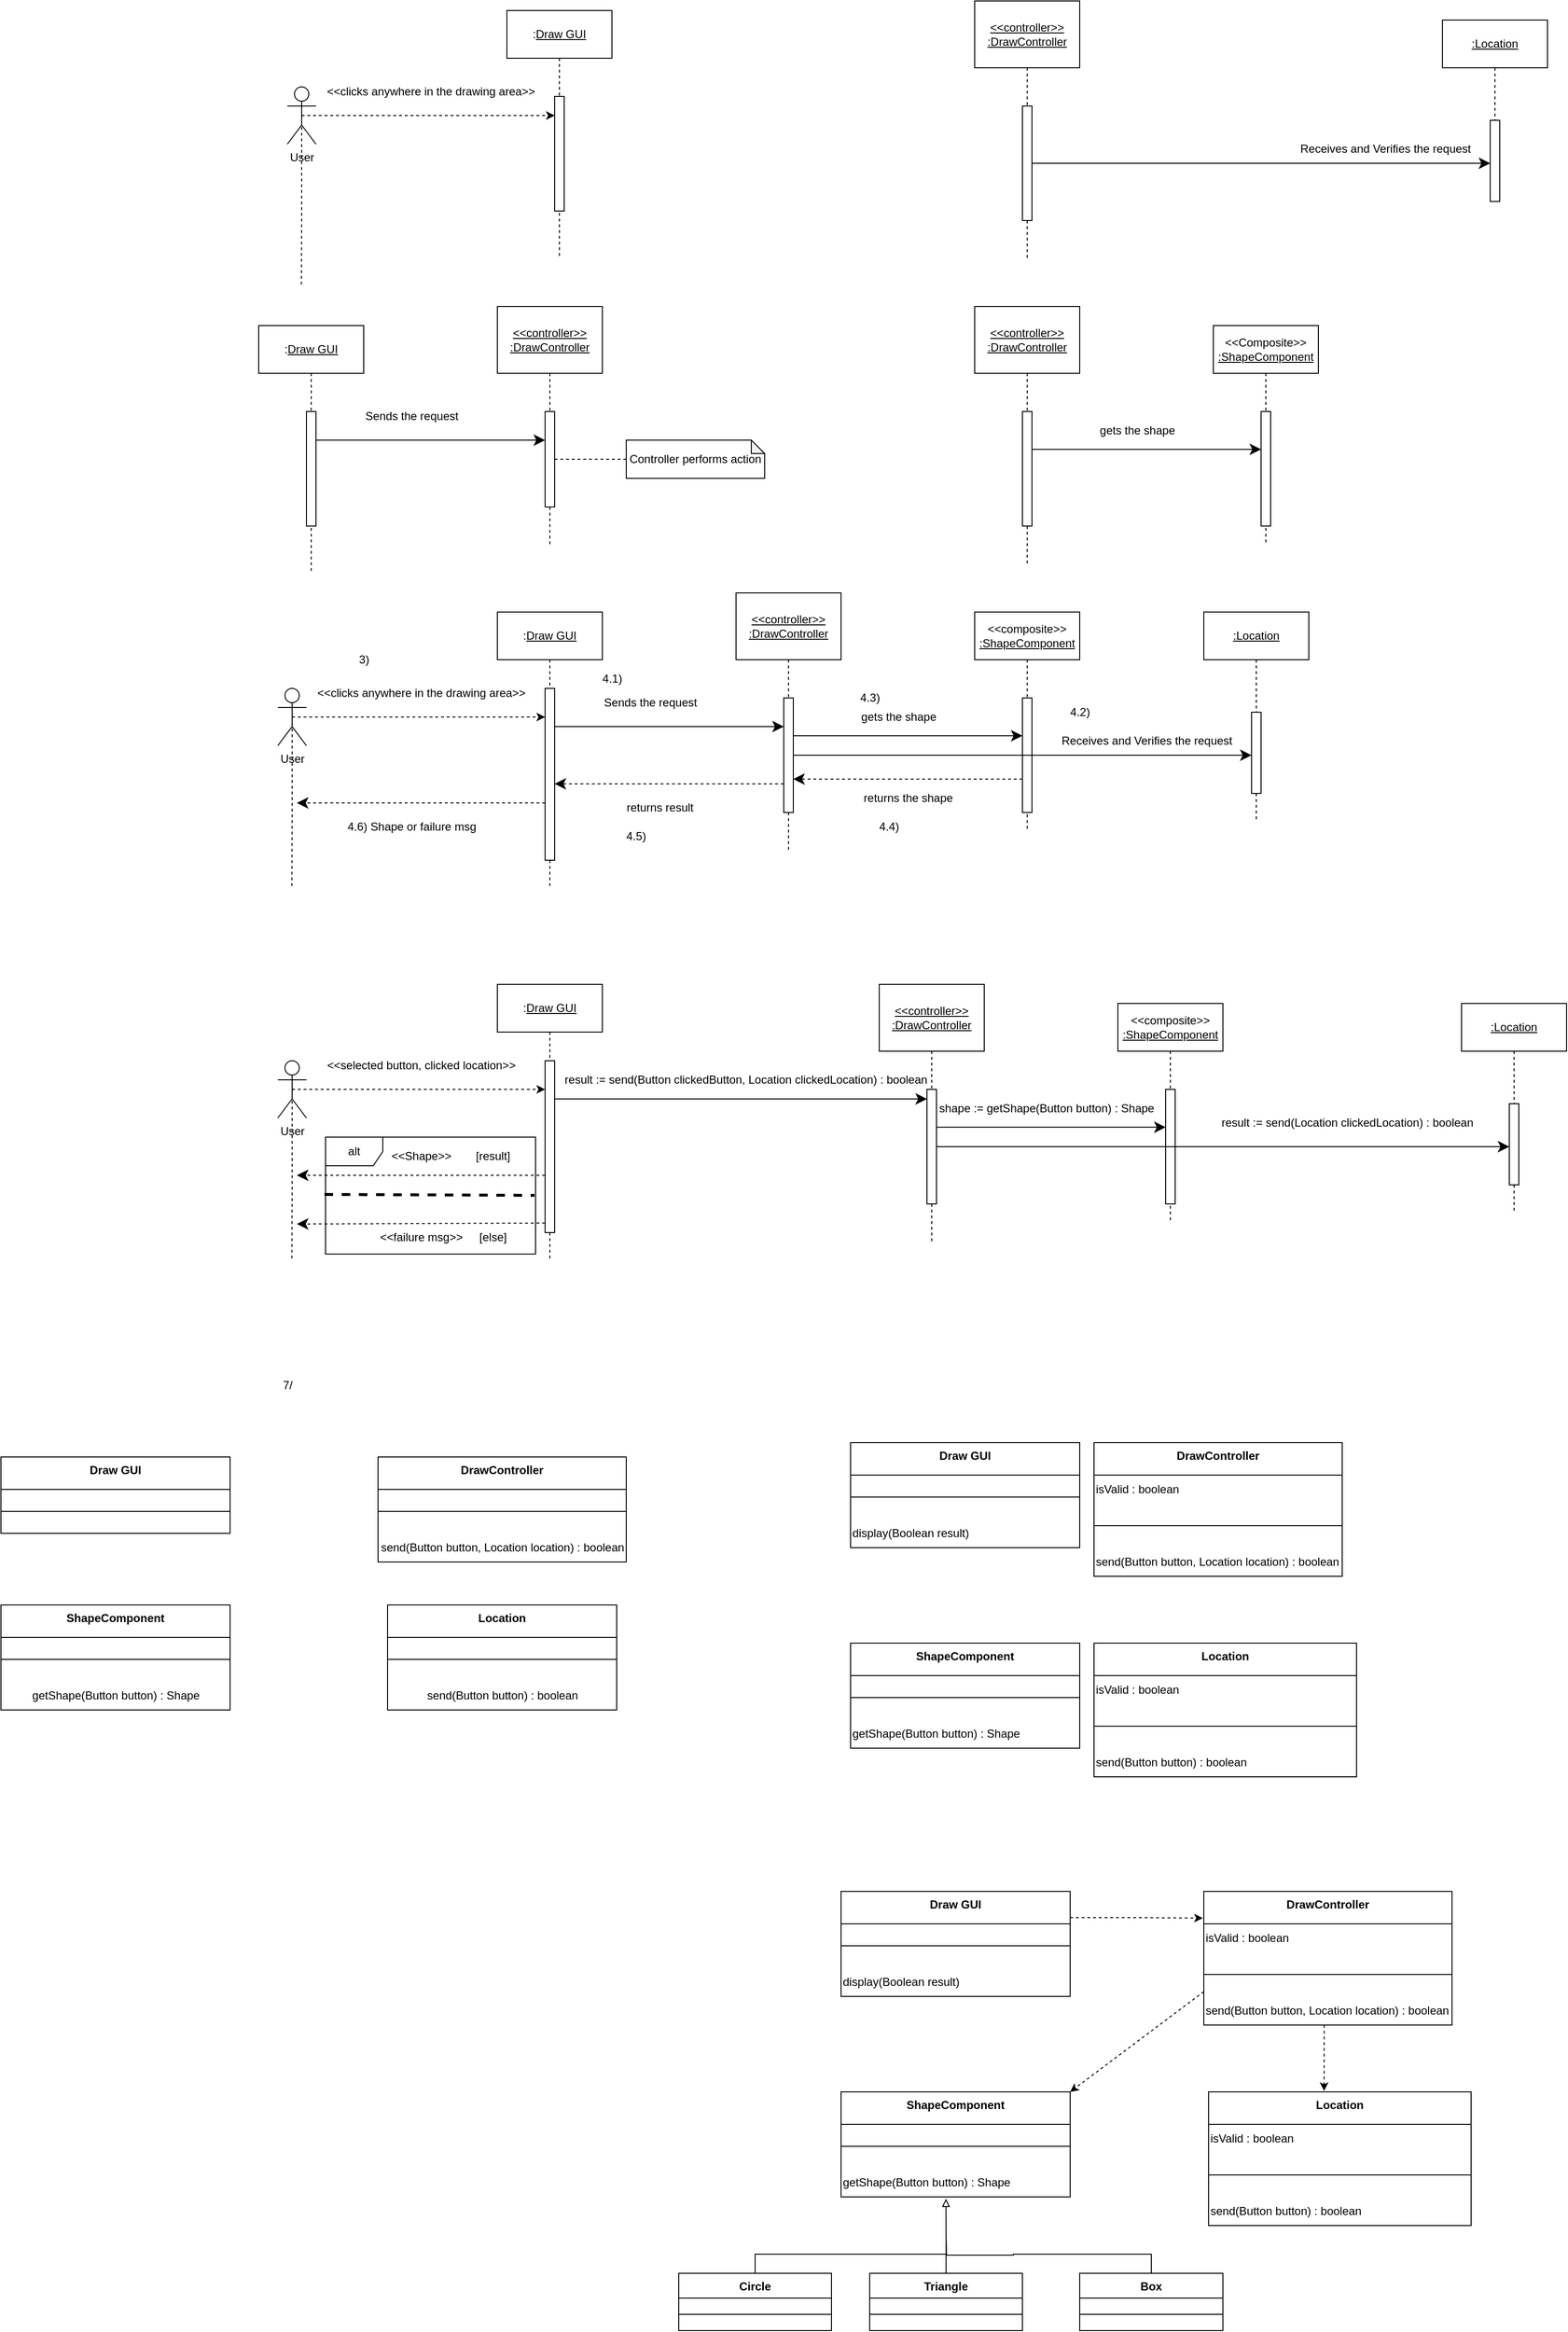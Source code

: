 <mxfile version="21.0.6" type="github">
  <diagram name="Page-1" id="wsJKUjP8j-dlg5KAnwWm">
    <mxGraphModel dx="2092" dy="1765" grid="1" gridSize="10" guides="1" tooltips="1" connect="1" arrows="1" fold="1" page="1" pageScale="1" pageWidth="850" pageHeight="1100" math="0" shadow="0">
      <root>
        <mxCell id="0" />
        <mxCell id="1" parent="0" />
        <mxCell id="RryeAwdu7izT9wX0_0Kk-31" style="edgeStyle=orthogonalEdgeStyle;rounded=0;orthogonalLoop=1;jettySize=auto;html=1;exitX=0.5;exitY=0.5;exitDx=0;exitDy=0;exitPerimeter=0;endArrow=none;endFill=0;dashed=1;" parent="1" source="RryeAwdu7izT9wX0_0Kk-33" edge="1">
          <mxGeometry relative="1" as="geometry">
            <mxPoint x="84.724" y="-120" as="targetPoint" />
          </mxGeometry>
        </mxCell>
        <mxCell id="RryeAwdu7izT9wX0_0Kk-32" style="edgeStyle=orthogonalEdgeStyle;rounded=0;orthogonalLoop=1;jettySize=auto;html=1;exitX=0.5;exitY=0.5;exitDx=0;exitDy=0;exitPerimeter=0;dashed=1;entryX=0;entryY=0.167;entryDx=0;entryDy=0;entryPerimeter=0;" parent="1" source="RryeAwdu7izT9wX0_0Kk-33" target="RryeAwdu7izT9wX0_0Kk-36" edge="1">
          <mxGeometry relative="1" as="geometry">
            <mxPoint x="340" y="-300" as="targetPoint" />
          </mxGeometry>
        </mxCell>
        <mxCell id="RryeAwdu7izT9wX0_0Kk-33" value="User" style="shape=umlActor;verticalLabelPosition=bottom;verticalAlign=top;html=1;fontStyle=0" parent="1" vertex="1">
          <mxGeometry x="70" y="-330" width="30" height="60" as="geometry" />
        </mxCell>
        <mxCell id="RryeAwdu7izT9wX0_0Kk-34" style="edgeStyle=orthogonalEdgeStyle;rounded=0;orthogonalLoop=1;jettySize=auto;html=1;exitX=0.5;exitY=1;exitDx=0;exitDy=0;dashed=1;endArrow=none;endFill=0;" parent="1" source="RryeAwdu7izT9wX0_0Kk-35" edge="1">
          <mxGeometry relative="1" as="geometry">
            <mxPoint x="355" y="-150" as="targetPoint" />
          </mxGeometry>
        </mxCell>
        <mxCell id="RryeAwdu7izT9wX0_0Kk-35" value=":&lt;u&gt;Draw GUI&lt;/u&gt;" style="html=1;whiteSpace=wrap;" parent="1" vertex="1">
          <mxGeometry x="300" y="-410" width="110" height="50" as="geometry" />
        </mxCell>
        <mxCell id="RryeAwdu7izT9wX0_0Kk-36" value="" style="html=1;points=[];perimeter=orthogonalPerimeter;outlineConnect=0;targetShapes=umlLifeline;portConstraint=eastwest;newEdgeStyle={&quot;edgeStyle&quot;:&quot;elbowEdgeStyle&quot;,&quot;elbow&quot;:&quot;vertical&quot;,&quot;curved&quot;:0,&quot;rounded&quot;:0};" parent="1" vertex="1">
          <mxGeometry x="350" y="-320" width="10" height="120" as="geometry" />
        </mxCell>
        <mxCell id="RryeAwdu7izT9wX0_0Kk-37" value="&amp;lt;&amp;lt;clicks anywhere in the drawing area&amp;gt;&amp;gt;" style="text;html=1;align=center;verticalAlign=middle;resizable=0;points=[];autosize=1;strokeColor=none;fillColor=none;" parent="1" vertex="1">
          <mxGeometry x="100" y="-340" width="240" height="30" as="geometry" />
        </mxCell>
        <mxCell id="RryeAwdu7izT9wX0_0Kk-40" style="edgeStyle=orthogonalEdgeStyle;rounded=0;orthogonalLoop=1;jettySize=auto;html=1;exitX=0.5;exitY=1;exitDx=0;exitDy=0;dashed=1;endArrow=none;endFill=0;" parent="1" source="RryeAwdu7izT9wX0_0Kk-41" edge="1">
          <mxGeometry relative="1" as="geometry">
            <mxPoint x="95" y="180" as="targetPoint" />
          </mxGeometry>
        </mxCell>
        <mxCell id="RryeAwdu7izT9wX0_0Kk-41" value=":&lt;u&gt;Draw GUI&lt;/u&gt;" style="html=1;whiteSpace=wrap;" parent="1" vertex="1">
          <mxGeometry x="40" y="-80" width="110" height="50" as="geometry" />
        </mxCell>
        <mxCell id="RryeAwdu7izT9wX0_0Kk-42" value="" style="html=1;points=[];perimeter=orthogonalPerimeter;outlineConnect=0;targetShapes=umlLifeline;portConstraint=eastwest;newEdgeStyle={&quot;edgeStyle&quot;:&quot;elbowEdgeStyle&quot;,&quot;elbow&quot;:&quot;vertical&quot;,&quot;curved&quot;:0,&quot;rounded&quot;:0};" parent="1" vertex="1">
          <mxGeometry x="90" y="10" width="10" height="120" as="geometry" />
        </mxCell>
        <mxCell id="RryeAwdu7izT9wX0_0Kk-43" style="edgeStyle=orthogonalEdgeStyle;rounded=0;orthogonalLoop=1;jettySize=auto;html=1;exitX=0.5;exitY=1;exitDx=0;exitDy=0;endArrow=none;endFill=0;dashed=1;startArrow=none;" parent="1" source="RryeAwdu7izT9wX0_0Kk-46" edge="1">
          <mxGeometry relative="1" as="geometry">
            <mxPoint x="345" y="150" as="targetPoint" />
          </mxGeometry>
        </mxCell>
        <mxCell id="RryeAwdu7izT9wX0_0Kk-44" value="&lt;div&gt;&lt;u&gt;&amp;lt;&amp;lt;controller&amp;gt;&amp;gt;&lt;/u&gt;&lt;/div&gt;&lt;div&gt;&lt;u&gt;:DrawController&lt;/u&gt;&lt;/div&gt;" style="html=1;whiteSpace=wrap;" parent="1" vertex="1">
          <mxGeometry x="290" y="-100" width="110" height="70" as="geometry" />
        </mxCell>
        <mxCell id="RryeAwdu7izT9wX0_0Kk-45" value="" style="edgeStyle=orthogonalEdgeStyle;rounded=0;orthogonalLoop=1;jettySize=auto;html=1;exitX=0.5;exitY=1;exitDx=0;exitDy=0;endArrow=none;endFill=0;dashed=1;" parent="1" source="RryeAwdu7izT9wX0_0Kk-44" target="RryeAwdu7izT9wX0_0Kk-46" edge="1">
          <mxGeometry relative="1" as="geometry">
            <mxPoint x="344.724" y="230" as="targetPoint" />
            <mxPoint x="345" y="-30" as="sourcePoint" />
            <Array as="points">
              <mxPoint x="345" y="20" />
              <mxPoint x="345" y="20" />
            </Array>
          </mxGeometry>
        </mxCell>
        <mxCell id="RryeAwdu7izT9wX0_0Kk-46" value="" style="html=1;points=[];perimeter=orthogonalPerimeter;outlineConnect=0;targetShapes=umlLifeline;portConstraint=eastwest;newEdgeStyle={&quot;edgeStyle&quot;:&quot;elbowEdgeStyle&quot;,&quot;elbow&quot;:&quot;vertical&quot;,&quot;curved&quot;:0,&quot;rounded&quot;:0};" parent="1" vertex="1">
          <mxGeometry x="340" y="10" width="10" height="100" as="geometry" />
        </mxCell>
        <mxCell id="RryeAwdu7izT9wX0_0Kk-47" value="" style="endArrow=classic;endFill=1;endSize=9;html=1;rounded=0;" parent="1" target="RryeAwdu7izT9wX0_0Kk-46" edge="1">
          <mxGeometry width="160" relative="1" as="geometry">
            <mxPoint x="100" y="40" as="sourcePoint" />
            <mxPoint x="330" y="40" as="targetPoint" />
          </mxGeometry>
        </mxCell>
        <mxCell id="RryeAwdu7izT9wX0_0Kk-49" value="Sends the request" style="text;html=1;align=center;verticalAlign=middle;resizable=0;points=[];autosize=1;strokeColor=none;fillColor=none;" parent="1" vertex="1">
          <mxGeometry x="140" width="120" height="30" as="geometry" />
        </mxCell>
        <mxCell id="RryeAwdu7izT9wX0_0Kk-52" style="edgeStyle=orthogonalEdgeStyle;rounded=0;orthogonalLoop=1;jettySize=auto;html=1;exitX=0;exitY=0.5;exitDx=0;exitDy=0;exitPerimeter=0;dashed=1;endArrow=none;endFill=0;" parent="1" source="RryeAwdu7izT9wX0_0Kk-51" target="RryeAwdu7izT9wX0_0Kk-46" edge="1">
          <mxGeometry relative="1" as="geometry" />
        </mxCell>
        <mxCell id="RryeAwdu7izT9wX0_0Kk-51" value="Controller performs action" style="shape=note;whiteSpace=wrap;html=1;backgroundOutline=1;darkOpacity=0.05;size=14;" parent="1" vertex="1">
          <mxGeometry x="425" y="40" width="145" height="40" as="geometry" />
        </mxCell>
        <mxCell id="r_VYVjSOU9-9LMy6m4NT-20" style="edgeStyle=orthogonalEdgeStyle;rounded=0;orthogonalLoop=1;jettySize=auto;html=1;exitX=0.5;exitY=0.5;exitDx=0;exitDy=0;exitPerimeter=0;endArrow=none;endFill=0;dashed=1;" parent="1" source="r_VYVjSOU9-9LMy6m4NT-23" edge="1">
          <mxGeometry relative="1" as="geometry">
            <mxPoint x="74.724" y="900" as="targetPoint" />
          </mxGeometry>
        </mxCell>
        <mxCell id="r_VYVjSOU9-9LMy6m4NT-21" style="edgeStyle=orthogonalEdgeStyle;rounded=0;orthogonalLoop=1;jettySize=auto;html=1;exitX=0.5;exitY=1;exitDx=0;exitDy=0;endArrow=none;endFill=0;dashed=1;" parent="1" edge="1">
          <mxGeometry relative="1" as="geometry">
            <mxPoint x="995" y="860" as="targetPoint" />
            <mxPoint x="995" y="680" as="sourcePoint" />
          </mxGeometry>
        </mxCell>
        <mxCell id="r_VYVjSOU9-9LMy6m4NT-22" style="edgeStyle=orthogonalEdgeStyle;rounded=0;orthogonalLoop=1;jettySize=auto;html=1;exitX=0.5;exitY=0.5;exitDx=0;exitDy=0;exitPerimeter=0;dashed=1;" parent="1" source="r_VYVjSOU9-9LMy6m4NT-23" target="r_VYVjSOU9-9LMy6m4NT-26" edge="1">
          <mxGeometry relative="1" as="geometry">
            <mxPoint x="330" y="720" as="targetPoint" />
            <Array as="points">
              <mxPoint x="270" y="720" />
              <mxPoint x="270" y="720" />
            </Array>
          </mxGeometry>
        </mxCell>
        <mxCell id="r_VYVjSOU9-9LMy6m4NT-23" value="User" style="shape=umlActor;verticalLabelPosition=bottom;verticalAlign=top;html=1;fontStyle=0" parent="1" vertex="1">
          <mxGeometry x="60" y="690" width="30" height="60" as="geometry" />
        </mxCell>
        <mxCell id="r_VYVjSOU9-9LMy6m4NT-24" style="edgeStyle=orthogonalEdgeStyle;rounded=0;orthogonalLoop=1;jettySize=auto;html=1;exitX=0.5;exitY=1;exitDx=0;exitDy=0;dashed=1;endArrow=none;endFill=0;" parent="1" source="r_VYVjSOU9-9LMy6m4NT-25" edge="1">
          <mxGeometry relative="1" as="geometry">
            <mxPoint x="345" y="900" as="targetPoint" />
          </mxGeometry>
        </mxCell>
        <mxCell id="r_VYVjSOU9-9LMy6m4NT-25" value=":&lt;u&gt;Draw GUI&lt;/u&gt;" style="html=1;whiteSpace=wrap;" parent="1" vertex="1">
          <mxGeometry x="290" y="610" width="110" height="50" as="geometry" />
        </mxCell>
        <mxCell id="r_VYVjSOU9-9LMy6m4NT-26" value="" style="html=1;points=[];perimeter=orthogonalPerimeter;outlineConnect=0;targetShapes=umlLifeline;portConstraint=eastwest;newEdgeStyle={&quot;edgeStyle&quot;:&quot;elbowEdgeStyle&quot;,&quot;elbow&quot;:&quot;vertical&quot;,&quot;curved&quot;:0,&quot;rounded&quot;:0};" parent="1" vertex="1">
          <mxGeometry x="340" y="690" width="10" height="180" as="geometry" />
        </mxCell>
        <mxCell id="r_VYVjSOU9-9LMy6m4NT-27" value="" style="html=1;points=[];perimeter=orthogonalPerimeter;outlineConnect=0;targetShapes=umlLifeline;portConstraint=eastwest;newEdgeStyle={&quot;edgeStyle&quot;:&quot;elbowEdgeStyle&quot;,&quot;elbow&quot;:&quot;vertical&quot;,&quot;curved&quot;:0,&quot;rounded&quot;:0};" parent="1" vertex="1">
          <mxGeometry x="990" y="720" width="10" height="120" as="geometry" />
        </mxCell>
        <mxCell id="r_VYVjSOU9-9LMy6m4NT-28" value="&amp;lt;&amp;lt;selected button, clicked location&amp;gt;&amp;gt;" style="text;html=1;align=center;verticalAlign=middle;resizable=0;points=[];autosize=1;strokeColor=none;fillColor=none;" parent="1" vertex="1">
          <mxGeometry x="100" y="680" width="220" height="30" as="geometry" />
        </mxCell>
        <mxCell id="r_VYVjSOU9-9LMy6m4NT-29" style="edgeStyle=orthogonalEdgeStyle;rounded=0;orthogonalLoop=1;jettySize=auto;html=1;exitX=0.5;exitY=1;exitDx=0;exitDy=0;endArrow=none;endFill=0;dashed=1;startArrow=none;" parent="1" source="r_VYVjSOU9-9LMy6m4NT-33" edge="1">
          <mxGeometry relative="1" as="geometry">
            <mxPoint x="745" y="880" as="targetPoint" />
          </mxGeometry>
        </mxCell>
        <mxCell id="r_VYVjSOU9-9LMy6m4NT-30" value="&lt;div&gt;&lt;u&gt;&amp;lt;&amp;lt;controller&amp;gt;&amp;gt;&lt;/u&gt;&lt;/div&gt;&lt;div&gt;&lt;u&gt;:DrawController&lt;/u&gt;&lt;/div&gt;" style="html=1;whiteSpace=wrap;" parent="1" vertex="1">
          <mxGeometry x="690" y="610" width="110" height="70" as="geometry" />
        </mxCell>
        <mxCell id="r_VYVjSOU9-9LMy6m4NT-32" value="" style="edgeStyle=orthogonalEdgeStyle;rounded=0;orthogonalLoop=1;jettySize=auto;html=1;exitX=0.5;exitY=1;exitDx=0;exitDy=0;endArrow=none;endFill=0;dashed=1;" parent="1" source="r_VYVjSOU9-9LMy6m4NT-30" target="r_VYVjSOU9-9LMy6m4NT-33" edge="1">
          <mxGeometry relative="1" as="geometry">
            <mxPoint x="744.724" y="940" as="targetPoint" />
            <mxPoint x="745" y="680" as="sourcePoint" />
            <Array as="points">
              <mxPoint x="745" y="730" />
              <mxPoint x="745" y="730" />
            </Array>
          </mxGeometry>
        </mxCell>
        <mxCell id="r_VYVjSOU9-9LMy6m4NT-33" value="" style="html=1;points=[];perimeter=orthogonalPerimeter;outlineConnect=0;targetShapes=umlLifeline;portConstraint=eastwest;newEdgeStyle={&quot;edgeStyle&quot;:&quot;elbowEdgeStyle&quot;,&quot;elbow&quot;:&quot;vertical&quot;,&quot;curved&quot;:0,&quot;rounded&quot;:0};" parent="1" vertex="1">
          <mxGeometry x="740" y="720" width="10" height="120" as="geometry" />
        </mxCell>
        <mxCell id="r_VYVjSOU9-9LMy6m4NT-34" value="" style="endArrow=classic;endFill=1;endSize=9;html=1;rounded=0;" parent="1" target="r_VYVjSOU9-9LMy6m4NT-33" edge="1">
          <mxGeometry width="160" relative="1" as="geometry">
            <mxPoint x="350" y="730" as="sourcePoint" />
            <mxPoint x="580" y="730" as="targetPoint" />
          </mxGeometry>
        </mxCell>
        <mxCell id="r_VYVjSOU9-9LMy6m4NT-35" value="" style="endArrow=classic;endFill=1;endSize=9;html=1;rounded=0;" parent="1" edge="1">
          <mxGeometry width="160" relative="1" as="geometry">
            <mxPoint x="750" y="759.66" as="sourcePoint" />
            <mxPoint x="990" y="759.66" as="targetPoint" />
          </mxGeometry>
        </mxCell>
        <mxCell id="r_VYVjSOU9-9LMy6m4NT-38" value="" style="endArrow=classic;endFill=1;endSize=9;html=1;rounded=0;dashed=1;" parent="1" source="r_VYVjSOU9-9LMy6m4NT-26" edge="1">
          <mxGeometry width="160" relative="1" as="geometry">
            <mxPoint x="320" y="810" as="sourcePoint" />
            <mxPoint x="80" y="810" as="targetPoint" />
          </mxGeometry>
        </mxCell>
        <mxCell id="r_VYVjSOU9-9LMy6m4NT-52" style="edgeStyle=orthogonalEdgeStyle;rounded=0;orthogonalLoop=1;jettySize=auto;html=1;exitX=0.5;exitY=1;exitDx=0;exitDy=0;dashed=1;endArrow=none;endFill=0;startArrow=none;" parent="1" source="r_VYVjSOU9-9LMy6m4NT-53" edge="1">
          <mxGeometry relative="1" as="geometry">
            <mxPoint x="1355" y="850" as="targetPoint" />
          </mxGeometry>
        </mxCell>
        <mxCell id="r_VYVjSOU9-9LMy6m4NT-51" value="&lt;u&gt;:Location&lt;/u&gt;" style="html=1;whiteSpace=wrap;" parent="1" vertex="1">
          <mxGeometry x="1300" y="630" width="110" height="50" as="geometry" />
        </mxCell>
        <mxCell id="r_VYVjSOU9-9LMy6m4NT-54" value="" style="edgeStyle=orthogonalEdgeStyle;rounded=0;orthogonalLoop=1;jettySize=auto;html=1;exitX=0.5;exitY=1;exitDx=0;exitDy=0;dashed=1;endArrow=none;endFill=0;" parent="1" source="r_VYVjSOU9-9LMy6m4NT-51" target="r_VYVjSOU9-9LMy6m4NT-53" edge="1">
          <mxGeometry relative="1" as="geometry">
            <mxPoint x="1355" y="830" as="targetPoint" />
            <mxPoint x="1355" y="680" as="sourcePoint" />
            <Array as="points">
              <mxPoint x="1355" y="800" />
            </Array>
          </mxGeometry>
        </mxCell>
        <mxCell id="r_VYVjSOU9-9LMy6m4NT-53" value="" style="html=1;points=[];perimeter=orthogonalPerimeter;outlineConnect=0;targetShapes=umlLifeline;portConstraint=eastwest;newEdgeStyle={&quot;edgeStyle&quot;:&quot;elbowEdgeStyle&quot;,&quot;elbow&quot;:&quot;vertical&quot;,&quot;curved&quot;:0,&quot;rounded&quot;:0};" parent="1" vertex="1">
          <mxGeometry x="1350" y="735" width="10" height="85" as="geometry" />
        </mxCell>
        <mxCell id="r_VYVjSOU9-9LMy6m4NT-55" value="" style="endArrow=classic;endFill=1;endSize=9;html=1;rounded=0;" parent="1" target="r_VYVjSOU9-9LMy6m4NT-53" edge="1">
          <mxGeometry width="160" relative="1" as="geometry">
            <mxPoint x="750" y="780.0" as="sourcePoint" />
            <mxPoint x="990" y="780.0" as="targetPoint" />
          </mxGeometry>
        </mxCell>
        <mxCell id="r_VYVjSOU9-9LMy6m4NT-58" value="alt" style="shape=umlFrame;whiteSpace=wrap;html=1;pointerEvents=0;" parent="1" vertex="1">
          <mxGeometry x="110" y="770" width="220" height="122.5" as="geometry" />
        </mxCell>
        <mxCell id="r_VYVjSOU9-9LMy6m4NT-59" value="" style="endArrow=none;dashed=1;endFill=0;endSize=12;html=1;rounded=0;strokeWidth=3;entryX=0.995;entryY=0.498;entryDx=0;entryDy=0;entryPerimeter=0;exitX=-0.005;exitY=0.49;exitDx=0;exitDy=0;exitPerimeter=0;edgeStyle=orthogonalEdgeStyle;" parent="1" source="r_VYVjSOU9-9LMy6m4NT-58" target="r_VYVjSOU9-9LMy6m4NT-58" edge="1">
          <mxGeometry width="160" relative="1" as="geometry">
            <mxPoint x="110" y="837.5" as="sourcePoint" />
            <mxPoint x="270" y="837.5" as="targetPoint" />
          </mxGeometry>
        </mxCell>
        <mxCell id="r_VYVjSOU9-9LMy6m4NT-63" value="&amp;lt;&amp;lt;composite&amp;gt;&amp;gt;&lt;br&gt;&lt;div&gt;&lt;u&gt;:ShapeComponent&lt;/u&gt;&lt;/div&gt;" style="html=1;whiteSpace=wrap;" parent="1" vertex="1">
          <mxGeometry x="940" y="630" width="110" height="50" as="geometry" />
        </mxCell>
        <mxCell id="r_VYVjSOU9-9LMy6m4NT-64" style="edgeStyle=orthogonalEdgeStyle;rounded=0;orthogonalLoop=1;jettySize=auto;html=1;exitX=0.5;exitY=1;exitDx=0;exitDy=0;endArrow=none;endFill=0;dashed=1;startArrow=none;" parent="1" source="r_VYVjSOU9-9LMy6m4NT-67" edge="1">
          <mxGeometry relative="1" as="geometry">
            <mxPoint x="845" y="-150" as="targetPoint" />
          </mxGeometry>
        </mxCell>
        <mxCell id="r_VYVjSOU9-9LMy6m4NT-65" value="&lt;div&gt;&lt;u&gt;&amp;lt;&amp;lt;controller&amp;gt;&amp;gt;&lt;/u&gt;&lt;/div&gt;&lt;div&gt;&lt;u&gt;:DrawController&lt;/u&gt;&lt;/div&gt;" style="html=1;whiteSpace=wrap;" parent="1" vertex="1">
          <mxGeometry x="790" y="-420" width="110" height="70" as="geometry" />
        </mxCell>
        <mxCell id="r_VYVjSOU9-9LMy6m4NT-66" value="" style="edgeStyle=orthogonalEdgeStyle;rounded=0;orthogonalLoop=1;jettySize=auto;html=1;exitX=0.5;exitY=1;exitDx=0;exitDy=0;endArrow=none;endFill=0;dashed=1;" parent="1" source="r_VYVjSOU9-9LMy6m4NT-65" target="r_VYVjSOU9-9LMy6m4NT-67" edge="1">
          <mxGeometry relative="1" as="geometry">
            <mxPoint x="844.724" y="-90" as="targetPoint" />
            <mxPoint x="845" y="-350" as="sourcePoint" />
            <Array as="points">
              <mxPoint x="845" y="-300" />
              <mxPoint x="845" y="-300" />
            </Array>
          </mxGeometry>
        </mxCell>
        <mxCell id="r_VYVjSOU9-9LMy6m4NT-67" value="" style="html=1;points=[];perimeter=orthogonalPerimeter;outlineConnect=0;targetShapes=umlLifeline;portConstraint=eastwest;newEdgeStyle={&quot;edgeStyle&quot;:&quot;elbowEdgeStyle&quot;,&quot;elbow&quot;:&quot;vertical&quot;,&quot;curved&quot;:0,&quot;rounded&quot;:0};" parent="1" vertex="1">
          <mxGeometry x="840" y="-310" width="10" height="120" as="geometry" />
        </mxCell>
        <mxCell id="r_VYVjSOU9-9LMy6m4NT-68" value="&lt;u&gt;:Location&lt;/u&gt;" style="html=1;whiteSpace=wrap;" parent="1" vertex="1">
          <mxGeometry x="1280" y="-400" width="110" height="50" as="geometry" />
        </mxCell>
        <mxCell id="r_VYVjSOU9-9LMy6m4NT-69" value="" style="edgeStyle=orthogonalEdgeStyle;rounded=0;orthogonalLoop=1;jettySize=auto;html=1;exitX=0.5;exitY=1;exitDx=0;exitDy=0;dashed=1;endArrow=none;endFill=0;" parent="1" source="r_VYVjSOU9-9LMy6m4NT-68" target="r_VYVjSOU9-9LMy6m4NT-70" edge="1">
          <mxGeometry relative="1" as="geometry">
            <mxPoint x="1335" y="-200" as="targetPoint" />
            <mxPoint x="1335" y="-350" as="sourcePoint" />
            <Array as="points">
              <mxPoint x="1335" y="-230" />
            </Array>
          </mxGeometry>
        </mxCell>
        <mxCell id="r_VYVjSOU9-9LMy6m4NT-70" value="" style="html=1;points=[];perimeter=orthogonalPerimeter;outlineConnect=0;targetShapes=umlLifeline;portConstraint=eastwest;newEdgeStyle={&quot;edgeStyle&quot;:&quot;elbowEdgeStyle&quot;,&quot;elbow&quot;:&quot;vertical&quot;,&quot;curved&quot;:0,&quot;rounded&quot;:0};" parent="1" vertex="1">
          <mxGeometry x="1330" y="-295" width="10" height="85" as="geometry" />
        </mxCell>
        <mxCell id="r_VYVjSOU9-9LMy6m4NT-71" value="" style="endArrow=classic;endFill=1;endSize=9;html=1;rounded=0;" parent="1" target="r_VYVjSOU9-9LMy6m4NT-70" edge="1">
          <mxGeometry width="160" relative="1" as="geometry">
            <mxPoint x="850" y="-250.0" as="sourcePoint" />
            <mxPoint x="1090" y="-250.0" as="targetPoint" />
          </mxGeometry>
        </mxCell>
        <mxCell id="r_VYVjSOU9-9LMy6m4NT-72" value="Receives and Verifies the request" style="text;html=1;align=center;verticalAlign=middle;resizable=0;points=[];autosize=1;strokeColor=none;fillColor=none;" parent="1" vertex="1">
          <mxGeometry x="1120" y="-280" width="200" height="30" as="geometry" />
        </mxCell>
        <mxCell id="r_VYVjSOU9-9LMy6m4NT-75" style="edgeStyle=orthogonalEdgeStyle;rounded=0;orthogonalLoop=1;jettySize=auto;html=1;exitX=0.5;exitY=1;exitDx=0;exitDy=0;endArrow=none;endFill=0;dashed=1;" parent="1" edge="1">
          <mxGeometry relative="1" as="geometry">
            <mxPoint x="1095" y="150" as="targetPoint" />
            <mxPoint x="1095" y="-30" as="sourcePoint" />
          </mxGeometry>
        </mxCell>
        <mxCell id="r_VYVjSOU9-9LMy6m4NT-76" value="" style="html=1;points=[];perimeter=orthogonalPerimeter;outlineConnect=0;targetShapes=umlLifeline;portConstraint=eastwest;newEdgeStyle={&quot;edgeStyle&quot;:&quot;elbowEdgeStyle&quot;,&quot;elbow&quot;:&quot;vertical&quot;,&quot;curved&quot;:0,&quot;rounded&quot;:0};" parent="1" vertex="1">
          <mxGeometry x="1090" y="10" width="10" height="120" as="geometry" />
        </mxCell>
        <mxCell id="r_VYVjSOU9-9LMy6m4NT-77" style="edgeStyle=orthogonalEdgeStyle;rounded=0;orthogonalLoop=1;jettySize=auto;html=1;exitX=0.5;exitY=1;exitDx=0;exitDy=0;endArrow=none;endFill=0;dashed=1;startArrow=none;" parent="1" source="r_VYVjSOU9-9LMy6m4NT-80" edge="1">
          <mxGeometry relative="1" as="geometry">
            <mxPoint x="845" y="170" as="targetPoint" />
          </mxGeometry>
        </mxCell>
        <mxCell id="r_VYVjSOU9-9LMy6m4NT-78" value="&lt;div&gt;&lt;u&gt;&amp;lt;&amp;lt;controller&amp;gt;&amp;gt;&lt;/u&gt;&lt;/div&gt;&lt;div&gt;&lt;u&gt;:DrawController&lt;/u&gt;&lt;/div&gt;" style="html=1;whiteSpace=wrap;" parent="1" vertex="1">
          <mxGeometry x="790" y="-100" width="110" height="70" as="geometry" />
        </mxCell>
        <mxCell id="r_VYVjSOU9-9LMy6m4NT-79" value="" style="edgeStyle=orthogonalEdgeStyle;rounded=0;orthogonalLoop=1;jettySize=auto;html=1;exitX=0.5;exitY=1;exitDx=0;exitDy=0;endArrow=none;endFill=0;dashed=1;" parent="1" source="r_VYVjSOU9-9LMy6m4NT-78" target="r_VYVjSOU9-9LMy6m4NT-80" edge="1">
          <mxGeometry relative="1" as="geometry">
            <mxPoint x="844.724" y="230" as="targetPoint" />
            <mxPoint x="845" y="-30" as="sourcePoint" />
            <Array as="points">
              <mxPoint x="845" y="20" />
              <mxPoint x="845" y="20" />
            </Array>
          </mxGeometry>
        </mxCell>
        <mxCell id="r_VYVjSOU9-9LMy6m4NT-80" value="" style="html=1;points=[];perimeter=orthogonalPerimeter;outlineConnect=0;targetShapes=umlLifeline;portConstraint=eastwest;newEdgeStyle={&quot;edgeStyle&quot;:&quot;elbowEdgeStyle&quot;,&quot;elbow&quot;:&quot;vertical&quot;,&quot;curved&quot;:0,&quot;rounded&quot;:0};" parent="1" vertex="1">
          <mxGeometry x="840" y="10" width="10" height="120" as="geometry" />
        </mxCell>
        <mxCell id="r_VYVjSOU9-9LMy6m4NT-81" value="" style="endArrow=classic;endFill=1;endSize=9;html=1;rounded=0;" parent="1" edge="1">
          <mxGeometry width="160" relative="1" as="geometry">
            <mxPoint x="850" y="49.66" as="sourcePoint" />
            <mxPoint x="1090" y="49.66" as="targetPoint" />
          </mxGeometry>
        </mxCell>
        <mxCell id="r_VYVjSOU9-9LMy6m4NT-82" value="gets the shape" style="text;html=1;align=center;verticalAlign=middle;resizable=0;points=[];autosize=1;strokeColor=none;fillColor=none;" parent="1" vertex="1">
          <mxGeometry x="910" y="15" width="100" height="30" as="geometry" />
        </mxCell>
        <mxCell id="r_VYVjSOU9-9LMy6m4NT-83" value="&amp;lt;&amp;lt;Composite&amp;gt;&amp;gt;&lt;br&gt;&lt;div&gt;&lt;u&gt;:ShapeComponent&lt;/u&gt;&lt;/div&gt;" style="html=1;whiteSpace=wrap;" parent="1" vertex="1">
          <mxGeometry x="1040" y="-80" width="110" height="50" as="geometry" />
        </mxCell>
        <mxCell id="r_VYVjSOU9-9LMy6m4NT-84" value="" style="endArrow=classic;endFill=1;endSize=9;html=1;rounded=0;dashed=1;" parent="1" edge="1">
          <mxGeometry width="160" relative="1" as="geometry">
            <mxPoint x="340" y="860" as="sourcePoint" />
            <mxPoint x="80" y="861" as="targetPoint" />
          </mxGeometry>
        </mxCell>
        <mxCell id="r_VYVjSOU9-9LMy6m4NT-85" value="&amp;lt;&amp;lt;Shape&amp;gt;&amp;gt;" style="text;html=1;align=center;verticalAlign=middle;resizable=0;points=[];autosize=1;strokeColor=none;fillColor=none;" parent="1" vertex="1">
          <mxGeometry x="165" y="775" width="90" height="30" as="geometry" />
        </mxCell>
        <mxCell id="r_VYVjSOU9-9LMy6m4NT-86" value="&amp;lt;&amp;lt;failure msg&amp;gt;&amp;gt;" style="text;html=1;align=center;verticalAlign=middle;resizable=0;points=[];autosize=1;strokeColor=none;fillColor=none;" parent="1" vertex="1">
          <mxGeometry x="155" y="860" width="110" height="30" as="geometry" />
        </mxCell>
        <mxCell id="r_VYVjSOU9-9LMy6m4NT-87" style="edgeStyle=orthogonalEdgeStyle;rounded=0;orthogonalLoop=1;jettySize=auto;html=1;exitX=0.5;exitY=0.5;exitDx=0;exitDy=0;exitPerimeter=0;endArrow=none;endFill=0;dashed=1;" parent="1" source="r_VYVjSOU9-9LMy6m4NT-90" edge="1">
          <mxGeometry relative="1" as="geometry">
            <mxPoint x="74.724" y="510" as="targetPoint" />
          </mxGeometry>
        </mxCell>
        <mxCell id="r_VYVjSOU9-9LMy6m4NT-88" style="edgeStyle=orthogonalEdgeStyle;rounded=0;orthogonalLoop=1;jettySize=auto;html=1;exitX=0.5;exitY=1;exitDx=0;exitDy=0;endArrow=none;endFill=0;dashed=1;" parent="1" edge="1">
          <mxGeometry relative="1" as="geometry">
            <mxPoint x="845" y="450" as="targetPoint" />
            <mxPoint x="845" y="270" as="sourcePoint" />
          </mxGeometry>
        </mxCell>
        <mxCell id="r_VYVjSOU9-9LMy6m4NT-89" style="edgeStyle=orthogonalEdgeStyle;rounded=0;orthogonalLoop=1;jettySize=auto;html=1;exitX=0.5;exitY=0.5;exitDx=0;exitDy=0;exitPerimeter=0;dashed=1;" parent="1" source="r_VYVjSOU9-9LMy6m4NT-90" target="r_VYVjSOU9-9LMy6m4NT-93" edge="1">
          <mxGeometry relative="1" as="geometry">
            <mxPoint x="330" y="330" as="targetPoint" />
            <Array as="points">
              <mxPoint x="270" y="330" />
              <mxPoint x="270" y="330" />
            </Array>
          </mxGeometry>
        </mxCell>
        <mxCell id="r_VYVjSOU9-9LMy6m4NT-90" value="User" style="shape=umlActor;verticalLabelPosition=bottom;verticalAlign=top;html=1;fontStyle=0" parent="1" vertex="1">
          <mxGeometry x="60" y="300" width="30" height="60" as="geometry" />
        </mxCell>
        <mxCell id="r_VYVjSOU9-9LMy6m4NT-91" style="edgeStyle=orthogonalEdgeStyle;rounded=0;orthogonalLoop=1;jettySize=auto;html=1;exitX=0.5;exitY=1;exitDx=0;exitDy=0;dashed=1;endArrow=none;endFill=0;" parent="1" source="r_VYVjSOU9-9LMy6m4NT-92" edge="1">
          <mxGeometry relative="1" as="geometry">
            <mxPoint x="345" y="510" as="targetPoint" />
          </mxGeometry>
        </mxCell>
        <mxCell id="r_VYVjSOU9-9LMy6m4NT-92" value=":&lt;u&gt;Draw GUI&lt;/u&gt;" style="html=1;whiteSpace=wrap;" parent="1" vertex="1">
          <mxGeometry x="290" y="220" width="110" height="50" as="geometry" />
        </mxCell>
        <mxCell id="r_VYVjSOU9-9LMy6m4NT-93" value="" style="html=1;points=[];perimeter=orthogonalPerimeter;outlineConnect=0;targetShapes=umlLifeline;portConstraint=eastwest;newEdgeStyle={&quot;edgeStyle&quot;:&quot;elbowEdgeStyle&quot;,&quot;elbow&quot;:&quot;vertical&quot;,&quot;curved&quot;:0,&quot;rounded&quot;:0};" parent="1" vertex="1">
          <mxGeometry x="340" y="300" width="10" height="180" as="geometry" />
        </mxCell>
        <mxCell id="r_VYVjSOU9-9LMy6m4NT-94" value="" style="html=1;points=[];perimeter=orthogonalPerimeter;outlineConnect=0;targetShapes=umlLifeline;portConstraint=eastwest;newEdgeStyle={&quot;edgeStyle&quot;:&quot;elbowEdgeStyle&quot;,&quot;elbow&quot;:&quot;vertical&quot;,&quot;curved&quot;:0,&quot;rounded&quot;:0};" parent="1" vertex="1">
          <mxGeometry x="840" y="310" width="10" height="120" as="geometry" />
        </mxCell>
        <mxCell id="r_VYVjSOU9-9LMy6m4NT-95" value="&amp;lt;&amp;lt;clicks anywhere in the drawing area&amp;gt;&amp;gt;" style="text;html=1;align=center;verticalAlign=middle;resizable=0;points=[];autosize=1;strokeColor=none;fillColor=none;" parent="1" vertex="1">
          <mxGeometry x="90" y="290" width="240" height="30" as="geometry" />
        </mxCell>
        <mxCell id="r_VYVjSOU9-9LMy6m4NT-96" style="edgeStyle=orthogonalEdgeStyle;rounded=0;orthogonalLoop=1;jettySize=auto;html=1;exitX=0.5;exitY=1;exitDx=0;exitDy=0;endArrow=none;endFill=0;dashed=1;startArrow=none;" parent="1" source="r_VYVjSOU9-9LMy6m4NT-99" edge="1">
          <mxGeometry relative="1" as="geometry">
            <mxPoint x="595" y="470" as="targetPoint" />
          </mxGeometry>
        </mxCell>
        <mxCell id="r_VYVjSOU9-9LMy6m4NT-97" value="&lt;div&gt;&lt;u&gt;&amp;lt;&amp;lt;controller&amp;gt;&amp;gt;&lt;/u&gt;&lt;/div&gt;&lt;div&gt;&lt;u&gt;:DrawController&lt;/u&gt;&lt;/div&gt;" style="html=1;whiteSpace=wrap;" parent="1" vertex="1">
          <mxGeometry x="540" y="200" width="110" height="70" as="geometry" />
        </mxCell>
        <mxCell id="r_VYVjSOU9-9LMy6m4NT-98" value="" style="edgeStyle=orthogonalEdgeStyle;rounded=0;orthogonalLoop=1;jettySize=auto;html=1;exitX=0.5;exitY=1;exitDx=0;exitDy=0;endArrow=none;endFill=0;dashed=1;" parent="1" source="r_VYVjSOU9-9LMy6m4NT-97" target="r_VYVjSOU9-9LMy6m4NT-99" edge="1">
          <mxGeometry relative="1" as="geometry">
            <mxPoint x="594.724" y="530" as="targetPoint" />
            <mxPoint x="595" y="270" as="sourcePoint" />
            <Array as="points">
              <mxPoint x="595" y="320" />
              <mxPoint x="595" y="320" />
            </Array>
          </mxGeometry>
        </mxCell>
        <mxCell id="r_VYVjSOU9-9LMy6m4NT-99" value="" style="html=1;points=[];perimeter=orthogonalPerimeter;outlineConnect=0;targetShapes=umlLifeline;portConstraint=eastwest;newEdgeStyle={&quot;edgeStyle&quot;:&quot;elbowEdgeStyle&quot;,&quot;elbow&quot;:&quot;vertical&quot;,&quot;curved&quot;:0,&quot;rounded&quot;:0};" parent="1" vertex="1">
          <mxGeometry x="590" y="310" width="10" height="120" as="geometry" />
        </mxCell>
        <mxCell id="r_VYVjSOU9-9LMy6m4NT-100" value="" style="endArrow=classic;endFill=1;endSize=9;html=1;rounded=0;" parent="1" target="r_VYVjSOU9-9LMy6m4NT-99" edge="1">
          <mxGeometry width="160" relative="1" as="geometry">
            <mxPoint x="350" y="340" as="sourcePoint" />
            <mxPoint x="580" y="340" as="targetPoint" />
          </mxGeometry>
        </mxCell>
        <mxCell id="r_VYVjSOU9-9LMy6m4NT-101" value="" style="endArrow=classic;endFill=1;endSize=9;html=1;rounded=0;" parent="1" edge="1">
          <mxGeometry width="160" relative="1" as="geometry">
            <mxPoint x="600" y="349.66" as="sourcePoint" />
            <mxPoint x="840" y="349.66" as="targetPoint" />
          </mxGeometry>
        </mxCell>
        <mxCell id="r_VYVjSOU9-9LMy6m4NT-102" value="" style="endArrow=classic;endFill=1;endSize=9;html=1;rounded=0;dashed=1;" parent="1" edge="1">
          <mxGeometry width="160" relative="1" as="geometry">
            <mxPoint x="840" y="395" as="sourcePoint" />
            <mxPoint x="600" y="395" as="targetPoint" />
          </mxGeometry>
        </mxCell>
        <mxCell id="r_VYVjSOU9-9LMy6m4NT-103" value="" style="endArrow=classic;endFill=1;endSize=9;html=1;rounded=0;dashed=1;" parent="1" edge="1">
          <mxGeometry width="160" relative="1" as="geometry">
            <mxPoint x="590" y="400" as="sourcePoint" />
            <mxPoint x="350" y="400" as="targetPoint" />
          </mxGeometry>
        </mxCell>
        <mxCell id="r_VYVjSOU9-9LMy6m4NT-104" value="" style="endArrow=classic;endFill=1;endSize=9;html=1;rounded=0;dashed=1;" parent="1" source="r_VYVjSOU9-9LMy6m4NT-93" edge="1">
          <mxGeometry width="160" relative="1" as="geometry">
            <mxPoint x="320" y="420" as="sourcePoint" />
            <mxPoint x="80" y="420" as="targetPoint" />
          </mxGeometry>
        </mxCell>
        <mxCell id="r_VYVjSOU9-9LMy6m4NT-105" value="Sends the request" style="text;html=1;align=center;verticalAlign=middle;resizable=0;points=[];autosize=1;strokeColor=none;fillColor=none;" parent="1" vertex="1">
          <mxGeometry x="390" y="300" width="120" height="30" as="geometry" />
        </mxCell>
        <mxCell id="r_VYVjSOU9-9LMy6m4NT-106" value="gets the shape" style="text;html=1;align=center;verticalAlign=middle;resizable=0;points=[];autosize=1;strokeColor=none;fillColor=none;" parent="1" vertex="1">
          <mxGeometry x="660" y="315" width="100" height="30" as="geometry" />
        </mxCell>
        <mxCell id="r_VYVjSOU9-9LMy6m4NT-107" value="returns the shape" style="text;html=1;align=center;verticalAlign=middle;resizable=0;points=[];autosize=1;strokeColor=none;fillColor=none;" parent="1" vertex="1">
          <mxGeometry x="660" y="400" width="120" height="30" as="geometry" />
        </mxCell>
        <mxCell id="r_VYVjSOU9-9LMy6m4NT-108" value="returns result" style="text;html=1;align=center;verticalAlign=middle;resizable=0;points=[];autosize=1;strokeColor=none;fillColor=none;" parent="1" vertex="1">
          <mxGeometry x="415" y="410" width="90" height="30" as="geometry" />
        </mxCell>
        <mxCell id="r_VYVjSOU9-9LMy6m4NT-109" value="3)" style="text;html=1;align=center;verticalAlign=middle;resizable=0;points=[];autosize=1;strokeColor=none;fillColor=none;" parent="1" vertex="1">
          <mxGeometry x="135" y="255" width="30" height="30" as="geometry" />
        </mxCell>
        <mxCell id="r_VYVjSOU9-9LMy6m4NT-110" value="4.1)" style="text;html=1;align=center;verticalAlign=middle;resizable=0;points=[];autosize=1;strokeColor=none;fillColor=none;" parent="1" vertex="1">
          <mxGeometry x="390" y="275" width="40" height="30" as="geometry" />
        </mxCell>
        <mxCell id="r_VYVjSOU9-9LMy6m4NT-111" value="4.2)" style="text;html=1;align=center;verticalAlign=middle;resizable=0;points=[];autosize=1;strokeColor=none;fillColor=none;" parent="1" vertex="1">
          <mxGeometry x="880" y="310" width="40" height="30" as="geometry" />
        </mxCell>
        <mxCell id="r_VYVjSOU9-9LMy6m4NT-112" value="4.3)" style="text;html=1;align=center;verticalAlign=middle;resizable=0;points=[];autosize=1;strokeColor=none;fillColor=none;" parent="1" vertex="1">
          <mxGeometry x="660" y="295" width="40" height="30" as="geometry" />
        </mxCell>
        <mxCell id="r_VYVjSOU9-9LMy6m4NT-113" value="4.4)" style="text;html=1;align=center;verticalAlign=middle;resizable=0;points=[];autosize=1;strokeColor=none;fillColor=none;" parent="1" vertex="1">
          <mxGeometry x="680" y="430" width="40" height="30" as="geometry" />
        </mxCell>
        <mxCell id="r_VYVjSOU9-9LMy6m4NT-114" value="4.5)" style="text;html=1;align=center;verticalAlign=middle;resizable=0;points=[];autosize=1;strokeColor=none;fillColor=none;" parent="1" vertex="1">
          <mxGeometry x="415" y="440" width="40" height="30" as="geometry" />
        </mxCell>
        <mxCell id="r_VYVjSOU9-9LMy6m4NT-115" style="edgeStyle=orthogonalEdgeStyle;rounded=0;orthogonalLoop=1;jettySize=auto;html=1;exitX=0.5;exitY=1;exitDx=0;exitDy=0;dashed=1;endArrow=none;endFill=0;startArrow=none;" parent="1" source="r_VYVjSOU9-9LMy6m4NT-118" edge="1">
          <mxGeometry relative="1" as="geometry">
            <mxPoint x="1085" y="440" as="targetPoint" />
          </mxGeometry>
        </mxCell>
        <mxCell id="r_VYVjSOU9-9LMy6m4NT-116" value="&lt;u&gt;:Location&lt;/u&gt;" style="html=1;whiteSpace=wrap;" parent="1" vertex="1">
          <mxGeometry x="1030" y="220" width="110" height="50" as="geometry" />
        </mxCell>
        <mxCell id="r_VYVjSOU9-9LMy6m4NT-117" value="" style="edgeStyle=orthogonalEdgeStyle;rounded=0;orthogonalLoop=1;jettySize=auto;html=1;exitX=0.5;exitY=1;exitDx=0;exitDy=0;dashed=1;endArrow=none;endFill=0;" parent="1" source="r_VYVjSOU9-9LMy6m4NT-116" target="r_VYVjSOU9-9LMy6m4NT-118" edge="1">
          <mxGeometry relative="1" as="geometry">
            <mxPoint x="1085" y="420" as="targetPoint" />
            <mxPoint x="1085" y="270" as="sourcePoint" />
            <Array as="points">
              <mxPoint x="1085" y="390" />
            </Array>
          </mxGeometry>
        </mxCell>
        <mxCell id="r_VYVjSOU9-9LMy6m4NT-118" value="" style="html=1;points=[];perimeter=orthogonalPerimeter;outlineConnect=0;targetShapes=umlLifeline;portConstraint=eastwest;newEdgeStyle={&quot;edgeStyle&quot;:&quot;elbowEdgeStyle&quot;,&quot;elbow&quot;:&quot;vertical&quot;,&quot;curved&quot;:0,&quot;rounded&quot;:0};" parent="1" vertex="1">
          <mxGeometry x="1080" y="325" width="10" height="85" as="geometry" />
        </mxCell>
        <mxCell id="r_VYVjSOU9-9LMy6m4NT-119" value="" style="endArrow=classic;endFill=1;endSize=9;html=1;rounded=0;" parent="1" target="r_VYVjSOU9-9LMy6m4NT-118" edge="1">
          <mxGeometry width="160" relative="1" as="geometry">
            <mxPoint x="600" y="370.0" as="sourcePoint" />
            <mxPoint x="840" y="370.0" as="targetPoint" />
          </mxGeometry>
        </mxCell>
        <mxCell id="r_VYVjSOU9-9LMy6m4NT-120" value="Receives and Verifies the request" style="text;html=1;align=center;verticalAlign=middle;resizable=0;points=[];autosize=1;strokeColor=none;fillColor=none;" parent="1" vertex="1">
          <mxGeometry x="870" y="340" width="200" height="30" as="geometry" />
        </mxCell>
        <mxCell id="r_VYVjSOU9-9LMy6m4NT-123" value="&amp;lt;&amp;lt;composite&amp;gt;&amp;gt;&lt;br&gt;&lt;div&gt;&lt;u&gt;:ShapeComponent&lt;/u&gt;&lt;/div&gt;" style="html=1;whiteSpace=wrap;" parent="1" vertex="1">
          <mxGeometry x="790" y="220" width="110" height="50" as="geometry" />
        </mxCell>
        <mxCell id="r_VYVjSOU9-9LMy6m4NT-127" value="4.6) Shape or failure msg" style="text;html=1;align=center;verticalAlign=middle;resizable=0;points=[];autosize=1;strokeColor=none;fillColor=none;" parent="1" vertex="1">
          <mxGeometry x="120" y="430" width="160" height="30" as="geometry" />
        </mxCell>
        <mxCell id="cuxbo8UpaAWtIF7eSjMz-1" value="result := send(Button clickedButton, Location clickedLocation) : boolean" style="text;html=1;align=center;verticalAlign=middle;resizable=0;points=[];autosize=1;strokeColor=none;fillColor=none;" vertex="1" parent="1">
          <mxGeometry x="350" y="695" width="400" height="30" as="geometry" />
        </mxCell>
        <mxCell id="cuxbo8UpaAWtIF7eSjMz-2" value="shape := getShape(Button button) : Shape" style="text;html=1;align=center;verticalAlign=middle;resizable=0;points=[];autosize=1;strokeColor=none;fillColor=none;" vertex="1" parent="1">
          <mxGeometry x="740" y="725" width="250" height="30" as="geometry" />
        </mxCell>
        <mxCell id="cuxbo8UpaAWtIF7eSjMz-3" value="result := send(Location clickedLocation) : boolean" style="text;html=1;align=center;verticalAlign=middle;resizable=0;points=[];autosize=1;strokeColor=none;fillColor=none;" vertex="1" parent="1">
          <mxGeometry x="1035" y="740" width="290" height="30" as="geometry" />
        </mxCell>
        <mxCell id="cuxbo8UpaAWtIF7eSjMz-4" value="[result]" style="text;html=1;align=center;verticalAlign=middle;resizable=0;points=[];autosize=1;strokeColor=none;fillColor=none;" vertex="1" parent="1">
          <mxGeometry x="255" y="775" width="60" height="30" as="geometry" />
        </mxCell>
        <mxCell id="cuxbo8UpaAWtIF7eSjMz-5" value="[else]" style="text;html=1;align=center;verticalAlign=middle;resizable=0;points=[];autosize=1;strokeColor=none;fillColor=none;" vertex="1" parent="1">
          <mxGeometry x="260" y="860" width="50" height="30" as="geometry" />
        </mxCell>
        <mxCell id="cuxbo8UpaAWtIF7eSjMz-10" value="7/" style="text;html=1;align=center;verticalAlign=middle;resizable=0;points=[];autosize=1;strokeColor=none;fillColor=none;" vertex="1" parent="1">
          <mxGeometry x="55" y="1015" width="30" height="30" as="geometry" />
        </mxCell>
        <mxCell id="cuxbo8UpaAWtIF7eSjMz-11" value="DrawController" style="swimlane;fontStyle=1;align=center;verticalAlign=top;childLayout=stackLayout;horizontal=1;startSize=34;horizontalStack=0;resizeParent=1;resizeParentMax=0;resizeLast=0;collapsible=1;marginBottom=0;html=1;whiteSpace=wrap;" vertex="1" parent="1">
          <mxGeometry x="165" y="1105" width="260" height="110" as="geometry" />
        </mxCell>
        <mxCell id="cuxbo8UpaAWtIF7eSjMz-12" value="" style="line;strokeWidth=1;fillColor=none;align=left;verticalAlign=middle;spacingTop=-1;spacingLeft=3;spacingRight=3;rotatable=0;labelPosition=right;points=[];portConstraint=eastwest;strokeColor=inherit;" vertex="1" parent="cuxbo8UpaAWtIF7eSjMz-11">
          <mxGeometry y="34" width="260" height="46" as="geometry" />
        </mxCell>
        <mxCell id="cuxbo8UpaAWtIF7eSjMz-19" value="send(Button button, Location location) : boolean" style="text;html=1;align=center;verticalAlign=middle;resizable=0;points=[];autosize=1;strokeColor=none;fillColor=none;labelPosition=center;verticalLabelPosition=middle;" vertex="1" parent="cuxbo8UpaAWtIF7eSjMz-11">
          <mxGeometry y="80" width="260" height="30" as="geometry" />
        </mxCell>
        <mxCell id="cuxbo8UpaAWtIF7eSjMz-20" value="Location" style="swimlane;fontStyle=1;align=center;verticalAlign=top;childLayout=stackLayout;horizontal=1;startSize=34;horizontalStack=0;resizeParent=1;resizeParentMax=0;resizeLast=0;collapsible=1;marginBottom=0;html=1;whiteSpace=wrap;" vertex="1" parent="1">
          <mxGeometry x="175" y="1260" width="240" height="110" as="geometry" />
        </mxCell>
        <mxCell id="cuxbo8UpaAWtIF7eSjMz-21" value="" style="line;strokeWidth=1;fillColor=none;align=left;verticalAlign=middle;spacingTop=-1;spacingLeft=3;spacingRight=3;rotatable=0;labelPosition=right;points=[];portConstraint=eastwest;strokeColor=inherit;" vertex="1" parent="cuxbo8UpaAWtIF7eSjMz-20">
          <mxGeometry y="34" width="240" height="46" as="geometry" />
        </mxCell>
        <mxCell id="cuxbo8UpaAWtIF7eSjMz-22" value="send(Button button) : boolean" style="text;html=1;align=center;verticalAlign=middle;resizable=0;points=[];autosize=1;strokeColor=none;fillColor=none;labelPosition=center;verticalLabelPosition=middle;" vertex="1" parent="cuxbo8UpaAWtIF7eSjMz-20">
          <mxGeometry y="80" width="240" height="30" as="geometry" />
        </mxCell>
        <mxCell id="cuxbo8UpaAWtIF7eSjMz-23" value="ShapeComponent" style="swimlane;fontStyle=1;align=center;verticalAlign=top;childLayout=stackLayout;horizontal=1;startSize=34;horizontalStack=0;resizeParent=1;resizeParentMax=0;resizeLast=0;collapsible=1;marginBottom=0;html=1;whiteSpace=wrap;" vertex="1" parent="1">
          <mxGeometry x="-230" y="1260" width="240" height="110" as="geometry" />
        </mxCell>
        <mxCell id="cuxbo8UpaAWtIF7eSjMz-24" value="" style="line;strokeWidth=1;fillColor=none;align=left;verticalAlign=middle;spacingTop=-1;spacingLeft=3;spacingRight=3;rotatable=0;labelPosition=right;points=[];portConstraint=eastwest;strokeColor=inherit;" vertex="1" parent="cuxbo8UpaAWtIF7eSjMz-23">
          <mxGeometry y="34" width="240" height="46" as="geometry" />
        </mxCell>
        <mxCell id="cuxbo8UpaAWtIF7eSjMz-25" value="getShape(Button button) : Shape" style="text;html=1;align=center;verticalAlign=middle;resizable=0;points=[];autosize=1;strokeColor=none;fillColor=none;labelPosition=center;verticalLabelPosition=middle;" vertex="1" parent="cuxbo8UpaAWtIF7eSjMz-23">
          <mxGeometry y="80" width="240" height="30" as="geometry" />
        </mxCell>
        <mxCell id="cuxbo8UpaAWtIF7eSjMz-26" value="Draw GUI" style="swimlane;fontStyle=1;align=center;verticalAlign=top;childLayout=stackLayout;horizontal=1;startSize=34;horizontalStack=0;resizeParent=1;resizeParentMax=0;resizeLast=0;collapsible=1;marginBottom=0;html=1;whiteSpace=wrap;" vertex="1" parent="1">
          <mxGeometry x="-230" y="1105" width="240" height="80" as="geometry" />
        </mxCell>
        <mxCell id="cuxbo8UpaAWtIF7eSjMz-27" value="" style="line;strokeWidth=1;fillColor=none;align=left;verticalAlign=middle;spacingTop=-1;spacingLeft=3;spacingRight=3;rotatable=0;labelPosition=right;points=[];portConstraint=eastwest;strokeColor=inherit;" vertex="1" parent="cuxbo8UpaAWtIF7eSjMz-26">
          <mxGeometry y="34" width="240" height="46" as="geometry" />
        </mxCell>
        <mxCell id="cuxbo8UpaAWtIF7eSjMz-29" value="DrawController" style="swimlane;fontStyle=1;align=center;verticalAlign=top;childLayout=stackLayout;horizontal=1;startSize=34;horizontalStack=0;resizeParent=1;resizeParentMax=0;resizeLast=0;collapsible=1;marginBottom=0;html=1;whiteSpace=wrap;" vertex="1" parent="1">
          <mxGeometry x="915" y="1090" width="260" height="140" as="geometry" />
        </mxCell>
        <mxCell id="cuxbo8UpaAWtIF7eSjMz-42" value="isValid : boolean" style="text;html=1;align=left;verticalAlign=middle;resizable=0;points=[];autosize=1;strokeColor=none;fillColor=none;" vertex="1" parent="cuxbo8UpaAWtIF7eSjMz-29">
          <mxGeometry y="34" width="260" height="30" as="geometry" />
        </mxCell>
        <mxCell id="cuxbo8UpaAWtIF7eSjMz-30" value="" style="line;strokeWidth=1;fillColor=none;align=left;verticalAlign=middle;spacingTop=-1;spacingLeft=3;spacingRight=3;rotatable=0;labelPosition=right;points=[];portConstraint=eastwest;strokeColor=inherit;" vertex="1" parent="cuxbo8UpaAWtIF7eSjMz-29">
          <mxGeometry y="64" width="260" height="46" as="geometry" />
        </mxCell>
        <mxCell id="cuxbo8UpaAWtIF7eSjMz-31" value="send(Button button, Location location) : boolean" style="text;html=1;align=left;verticalAlign=middle;resizable=0;points=[];autosize=1;strokeColor=none;fillColor=none;labelPosition=center;verticalLabelPosition=middle;" vertex="1" parent="cuxbo8UpaAWtIF7eSjMz-29">
          <mxGeometry y="110" width="260" height="30" as="geometry" />
        </mxCell>
        <mxCell id="cuxbo8UpaAWtIF7eSjMz-32" value="Location" style="swimlane;fontStyle=1;align=center;verticalAlign=top;childLayout=stackLayout;horizontal=1;startSize=34;horizontalStack=0;resizeParent=1;resizeParentMax=0;resizeLast=0;collapsible=1;marginBottom=0;html=1;whiteSpace=wrap;" vertex="1" parent="1">
          <mxGeometry x="915" y="1300" width="275" height="140" as="geometry" />
        </mxCell>
        <mxCell id="cuxbo8UpaAWtIF7eSjMz-43" value="isValid : boolean" style="text;html=1;align=left;verticalAlign=middle;resizable=0;points=[];autosize=1;strokeColor=none;fillColor=none;" vertex="1" parent="cuxbo8UpaAWtIF7eSjMz-32">
          <mxGeometry y="34" width="275" height="30" as="geometry" />
        </mxCell>
        <mxCell id="cuxbo8UpaAWtIF7eSjMz-33" value="" style="line;strokeWidth=1;fillColor=none;align=left;verticalAlign=middle;spacingTop=-1;spacingLeft=3;spacingRight=3;rotatable=0;labelPosition=right;points=[];portConstraint=eastwest;strokeColor=inherit;" vertex="1" parent="cuxbo8UpaAWtIF7eSjMz-32">
          <mxGeometry y="64" width="275" height="46" as="geometry" />
        </mxCell>
        <mxCell id="cuxbo8UpaAWtIF7eSjMz-34" value="send(Button button) : boolean" style="text;html=1;align=left;verticalAlign=middle;resizable=0;points=[];autosize=1;strokeColor=none;fillColor=none;labelPosition=center;verticalLabelPosition=middle;" vertex="1" parent="cuxbo8UpaAWtIF7eSjMz-32">
          <mxGeometry y="110" width="275" height="30" as="geometry" />
        </mxCell>
        <mxCell id="cuxbo8UpaAWtIF7eSjMz-35" value="ShapeComponent" style="swimlane;fontStyle=1;align=center;verticalAlign=top;childLayout=stackLayout;horizontal=1;startSize=34;horizontalStack=0;resizeParent=1;resizeParentMax=0;resizeLast=0;collapsible=1;marginBottom=0;html=1;whiteSpace=wrap;" vertex="1" parent="1">
          <mxGeometry x="660" y="1300" width="240" height="110" as="geometry" />
        </mxCell>
        <mxCell id="cuxbo8UpaAWtIF7eSjMz-36" value="" style="line;strokeWidth=1;fillColor=none;align=left;verticalAlign=middle;spacingTop=-1;spacingLeft=3;spacingRight=3;rotatable=0;labelPosition=right;points=[];portConstraint=eastwest;strokeColor=inherit;" vertex="1" parent="cuxbo8UpaAWtIF7eSjMz-35">
          <mxGeometry y="34" width="240" height="46" as="geometry" />
        </mxCell>
        <mxCell id="cuxbo8UpaAWtIF7eSjMz-37" value="getShape(Button button) : Shape" style="text;html=1;align=left;verticalAlign=middle;resizable=0;points=[];autosize=1;strokeColor=none;fillColor=none;labelPosition=center;verticalLabelPosition=middle;" vertex="1" parent="cuxbo8UpaAWtIF7eSjMz-35">
          <mxGeometry y="80" width="240" height="30" as="geometry" />
        </mxCell>
        <mxCell id="cuxbo8UpaAWtIF7eSjMz-38" value="Draw GUI" style="swimlane;fontStyle=1;align=center;verticalAlign=top;childLayout=stackLayout;horizontal=1;startSize=34;horizontalStack=0;resizeParent=1;resizeParentMax=0;resizeLast=0;collapsible=1;marginBottom=0;html=1;whiteSpace=wrap;" vertex="1" parent="1">
          <mxGeometry x="660" y="1090" width="240" height="110" as="geometry" />
        </mxCell>
        <mxCell id="cuxbo8UpaAWtIF7eSjMz-39" value="" style="line;strokeWidth=1;fillColor=none;align=left;verticalAlign=middle;spacingTop=-1;spacingLeft=3;spacingRight=3;rotatable=0;labelPosition=right;points=[];portConstraint=eastwest;strokeColor=inherit;" vertex="1" parent="cuxbo8UpaAWtIF7eSjMz-38">
          <mxGeometry y="34" width="240" height="46" as="geometry" />
        </mxCell>
        <mxCell id="cuxbo8UpaAWtIF7eSjMz-40" value="display(Boolean result)" style="text;html=1;align=left;verticalAlign=middle;resizable=0;points=[];autosize=1;strokeColor=none;fillColor=none;" vertex="1" parent="cuxbo8UpaAWtIF7eSjMz-38">
          <mxGeometry y="80" width="240" height="30" as="geometry" />
        </mxCell>
        <mxCell id="cuxbo8UpaAWtIF7eSjMz-67" style="rounded=0;orthogonalLoop=1;jettySize=auto;html=1;exitX=0;exitY=0.75;exitDx=0;exitDy=0;entryX=1;entryY=0;entryDx=0;entryDy=0;dashed=1;" edge="1" parent="1" source="cuxbo8UpaAWtIF7eSjMz-50" target="cuxbo8UpaAWtIF7eSjMz-58">
          <mxGeometry relative="1" as="geometry" />
        </mxCell>
        <mxCell id="cuxbo8UpaAWtIF7eSjMz-50" value="DrawController" style="swimlane;fontStyle=1;align=center;verticalAlign=top;childLayout=stackLayout;horizontal=1;startSize=34;horizontalStack=0;resizeParent=1;resizeParentMax=0;resizeLast=0;collapsible=1;marginBottom=0;html=1;whiteSpace=wrap;" vertex="1" parent="1">
          <mxGeometry x="1030" y="1560" width="260" height="140" as="geometry" />
        </mxCell>
        <mxCell id="cuxbo8UpaAWtIF7eSjMz-51" value="isValid : boolean" style="text;html=1;align=left;verticalAlign=middle;resizable=0;points=[];autosize=1;strokeColor=none;fillColor=none;" vertex="1" parent="cuxbo8UpaAWtIF7eSjMz-50">
          <mxGeometry y="34" width="260" height="30" as="geometry" />
        </mxCell>
        <mxCell id="cuxbo8UpaAWtIF7eSjMz-52" value="" style="line;strokeWidth=1;fillColor=none;align=left;verticalAlign=middle;spacingTop=-1;spacingLeft=3;spacingRight=3;rotatable=0;labelPosition=right;points=[];portConstraint=eastwest;strokeColor=inherit;" vertex="1" parent="cuxbo8UpaAWtIF7eSjMz-50">
          <mxGeometry y="64" width="260" height="46" as="geometry" />
        </mxCell>
        <mxCell id="cuxbo8UpaAWtIF7eSjMz-53" value="send(Button button, Location location) : boolean" style="text;html=1;align=left;verticalAlign=middle;resizable=0;points=[];autosize=1;strokeColor=none;fillColor=none;labelPosition=center;verticalLabelPosition=middle;" vertex="1" parent="cuxbo8UpaAWtIF7eSjMz-50">
          <mxGeometry y="110" width="260" height="30" as="geometry" />
        </mxCell>
        <mxCell id="cuxbo8UpaAWtIF7eSjMz-54" value="Location" style="swimlane;fontStyle=1;align=center;verticalAlign=top;childLayout=stackLayout;horizontal=1;startSize=34;horizontalStack=0;resizeParent=1;resizeParentMax=0;resizeLast=0;collapsible=1;marginBottom=0;html=1;whiteSpace=wrap;" vertex="1" parent="1">
          <mxGeometry x="1035" y="1770" width="275" height="140" as="geometry" />
        </mxCell>
        <mxCell id="cuxbo8UpaAWtIF7eSjMz-55" value="isValid : boolean" style="text;html=1;align=left;verticalAlign=middle;resizable=0;points=[];autosize=1;strokeColor=none;fillColor=none;" vertex="1" parent="cuxbo8UpaAWtIF7eSjMz-54">
          <mxGeometry y="34" width="275" height="30" as="geometry" />
        </mxCell>
        <mxCell id="cuxbo8UpaAWtIF7eSjMz-56" value="" style="line;strokeWidth=1;fillColor=none;align=left;verticalAlign=middle;spacingTop=-1;spacingLeft=3;spacingRight=3;rotatable=0;labelPosition=right;points=[];portConstraint=eastwest;strokeColor=inherit;" vertex="1" parent="cuxbo8UpaAWtIF7eSjMz-54">
          <mxGeometry y="64" width="275" height="46" as="geometry" />
        </mxCell>
        <mxCell id="cuxbo8UpaAWtIF7eSjMz-57" value="send(Button button) : boolean" style="text;html=1;align=left;verticalAlign=middle;resizable=0;points=[];autosize=1;strokeColor=none;fillColor=none;labelPosition=center;verticalLabelPosition=middle;" vertex="1" parent="cuxbo8UpaAWtIF7eSjMz-54">
          <mxGeometry y="110" width="275" height="30" as="geometry" />
        </mxCell>
        <mxCell id="cuxbo8UpaAWtIF7eSjMz-58" value="ShapeComponent" style="swimlane;fontStyle=1;align=center;verticalAlign=top;childLayout=stackLayout;horizontal=1;startSize=34;horizontalStack=0;resizeParent=1;resizeParentMax=0;resizeLast=0;collapsible=1;marginBottom=0;html=1;whiteSpace=wrap;" vertex="1" parent="1">
          <mxGeometry x="650" y="1770" width="240" height="110" as="geometry" />
        </mxCell>
        <mxCell id="cuxbo8UpaAWtIF7eSjMz-59" value="" style="line;strokeWidth=1;fillColor=none;align=left;verticalAlign=middle;spacingTop=-1;spacingLeft=3;spacingRight=3;rotatable=0;labelPosition=right;points=[];portConstraint=eastwest;strokeColor=inherit;" vertex="1" parent="cuxbo8UpaAWtIF7eSjMz-58">
          <mxGeometry y="34" width="240" height="46" as="geometry" />
        </mxCell>
        <mxCell id="cuxbo8UpaAWtIF7eSjMz-60" value="getShape(Button button) : Shape" style="text;html=1;align=left;verticalAlign=middle;resizable=0;points=[];autosize=1;strokeColor=none;fillColor=none;labelPosition=center;verticalLabelPosition=middle;" vertex="1" parent="cuxbo8UpaAWtIF7eSjMz-58">
          <mxGeometry y="80" width="240" height="30" as="geometry" />
        </mxCell>
        <mxCell id="cuxbo8UpaAWtIF7eSjMz-65" style="edgeStyle=orthogonalEdgeStyle;rounded=0;orthogonalLoop=1;jettySize=auto;html=1;exitX=1;exitY=0.25;exitDx=0;exitDy=0;entryX=-0.004;entryY=0.2;entryDx=0;entryDy=0;entryPerimeter=0;dashed=1;" edge="1" parent="1" source="cuxbo8UpaAWtIF7eSjMz-61" target="cuxbo8UpaAWtIF7eSjMz-50">
          <mxGeometry relative="1" as="geometry" />
        </mxCell>
        <mxCell id="cuxbo8UpaAWtIF7eSjMz-61" value="Draw GUI" style="swimlane;fontStyle=1;align=center;verticalAlign=top;childLayout=stackLayout;horizontal=1;startSize=34;horizontalStack=0;resizeParent=1;resizeParentMax=0;resizeLast=0;collapsible=1;marginBottom=0;html=1;whiteSpace=wrap;" vertex="1" parent="1">
          <mxGeometry x="650" y="1560" width="240" height="110" as="geometry" />
        </mxCell>
        <mxCell id="cuxbo8UpaAWtIF7eSjMz-62" value="" style="line;strokeWidth=1;fillColor=none;align=left;verticalAlign=middle;spacingTop=-1;spacingLeft=3;spacingRight=3;rotatable=0;labelPosition=right;points=[];portConstraint=eastwest;strokeColor=inherit;" vertex="1" parent="cuxbo8UpaAWtIF7eSjMz-61">
          <mxGeometry y="34" width="240" height="46" as="geometry" />
        </mxCell>
        <mxCell id="cuxbo8UpaAWtIF7eSjMz-63" value="display(Boolean result)" style="text;html=1;align=left;verticalAlign=middle;resizable=0;points=[];autosize=1;strokeColor=none;fillColor=none;" vertex="1" parent="cuxbo8UpaAWtIF7eSjMz-61">
          <mxGeometry y="80" width="240" height="30" as="geometry" />
        </mxCell>
        <mxCell id="cuxbo8UpaAWtIF7eSjMz-66" value="" style="endArrow=classic;dashed=1;endFill=1;html=1;rounded=0;exitX=0.485;exitY=1;exitDx=0;exitDy=0;exitPerimeter=0;entryX=0.44;entryY=-0.007;entryDx=0;entryDy=0;entryPerimeter=0;" edge="1" parent="1" source="cuxbo8UpaAWtIF7eSjMz-53" target="cuxbo8UpaAWtIF7eSjMz-54">
          <mxGeometry width="160" relative="1" as="geometry">
            <mxPoint x="870" y="1740" as="sourcePoint" />
            <mxPoint x="1030" y="1740" as="targetPoint" />
          </mxGeometry>
        </mxCell>
        <mxCell id="cuxbo8UpaAWtIF7eSjMz-84" style="rounded=0;orthogonalLoop=1;jettySize=auto;html=1;exitX=0.5;exitY=0;exitDx=0;exitDy=0;edgeStyle=orthogonalEdgeStyle;endArrow=none;endFill=0;" edge="1" parent="1" source="cuxbo8UpaAWtIF7eSjMz-68">
          <mxGeometry relative="1" as="geometry">
            <mxPoint x="760" y="1930" as="targetPoint" />
            <Array as="points">
              <mxPoint x="560" y="1940" />
              <mxPoint x="760" y="1940" />
            </Array>
          </mxGeometry>
        </mxCell>
        <mxCell id="cuxbo8UpaAWtIF7eSjMz-68" value="Circle" style="swimlane;fontStyle=1;align=center;verticalAlign=top;childLayout=stackLayout;horizontal=1;startSize=26;horizontalStack=0;resizeParent=1;resizeParentMax=0;resizeLast=0;collapsible=1;marginBottom=0;whiteSpace=wrap;html=1;" vertex="1" parent="1">
          <mxGeometry x="480" y="1960" width="160" height="60" as="geometry" />
        </mxCell>
        <mxCell id="cuxbo8UpaAWtIF7eSjMz-70" value="" style="line;strokeWidth=1;fillColor=none;align=left;verticalAlign=middle;spacingTop=-1;spacingLeft=3;spacingRight=3;rotatable=0;labelPosition=right;points=[];portConstraint=eastwest;strokeColor=inherit;" vertex="1" parent="cuxbo8UpaAWtIF7eSjMz-68">
          <mxGeometry y="26" width="160" height="34" as="geometry" />
        </mxCell>
        <mxCell id="cuxbo8UpaAWtIF7eSjMz-83" style="edgeStyle=orthogonalEdgeStyle;rounded=0;orthogonalLoop=1;jettySize=auto;html=1;exitX=0.5;exitY=0;exitDx=0;exitDy=0;entryX=0.458;entryY=1.067;entryDx=0;entryDy=0;entryPerimeter=0;endArrow=block;endFill=0;" edge="1" parent="1" source="cuxbo8UpaAWtIF7eSjMz-72" target="cuxbo8UpaAWtIF7eSjMz-60">
          <mxGeometry relative="1" as="geometry" />
        </mxCell>
        <mxCell id="cuxbo8UpaAWtIF7eSjMz-72" value="Triangle" style="swimlane;fontStyle=1;align=center;verticalAlign=top;childLayout=stackLayout;horizontal=1;startSize=26;horizontalStack=0;resizeParent=1;resizeParentMax=0;resizeLast=0;collapsible=1;marginBottom=0;whiteSpace=wrap;html=1;" vertex="1" parent="1">
          <mxGeometry x="680" y="1960" width="160" height="60" as="geometry" />
        </mxCell>
        <mxCell id="cuxbo8UpaAWtIF7eSjMz-74" value="" style="line;strokeWidth=1;fillColor=none;align=left;verticalAlign=middle;spacingTop=-1;spacingLeft=3;spacingRight=3;rotatable=0;labelPosition=right;points=[];portConstraint=eastwest;strokeColor=inherit;" vertex="1" parent="cuxbo8UpaAWtIF7eSjMz-72">
          <mxGeometry y="26" width="160" height="34" as="geometry" />
        </mxCell>
        <mxCell id="cuxbo8UpaAWtIF7eSjMz-85" style="edgeStyle=orthogonalEdgeStyle;rounded=0;orthogonalLoop=1;jettySize=auto;html=1;exitX=0.5;exitY=0;exitDx=0;exitDy=0;endArrow=none;endFill=0;" edge="1" parent="1" source="cuxbo8UpaAWtIF7eSjMz-76">
          <mxGeometry relative="1" as="geometry">
            <mxPoint x="760" y="1920" as="targetPoint" />
          </mxGeometry>
        </mxCell>
        <mxCell id="cuxbo8UpaAWtIF7eSjMz-76" value="Box" style="swimlane;fontStyle=1;align=center;verticalAlign=top;childLayout=stackLayout;horizontal=1;startSize=26;horizontalStack=0;resizeParent=1;resizeParentMax=0;resizeLast=0;collapsible=1;marginBottom=0;whiteSpace=wrap;html=1;" vertex="1" parent="1">
          <mxGeometry x="900" y="1960" width="150" height="60" as="geometry" />
        </mxCell>
        <mxCell id="cuxbo8UpaAWtIF7eSjMz-78" value="" style="line;strokeWidth=1;fillColor=none;align=left;verticalAlign=middle;spacingTop=-1;spacingLeft=3;spacingRight=3;rotatable=0;labelPosition=right;points=[];portConstraint=eastwest;strokeColor=inherit;" vertex="1" parent="cuxbo8UpaAWtIF7eSjMz-76">
          <mxGeometry y="26" width="150" height="34" as="geometry" />
        </mxCell>
      </root>
    </mxGraphModel>
  </diagram>
</mxfile>
